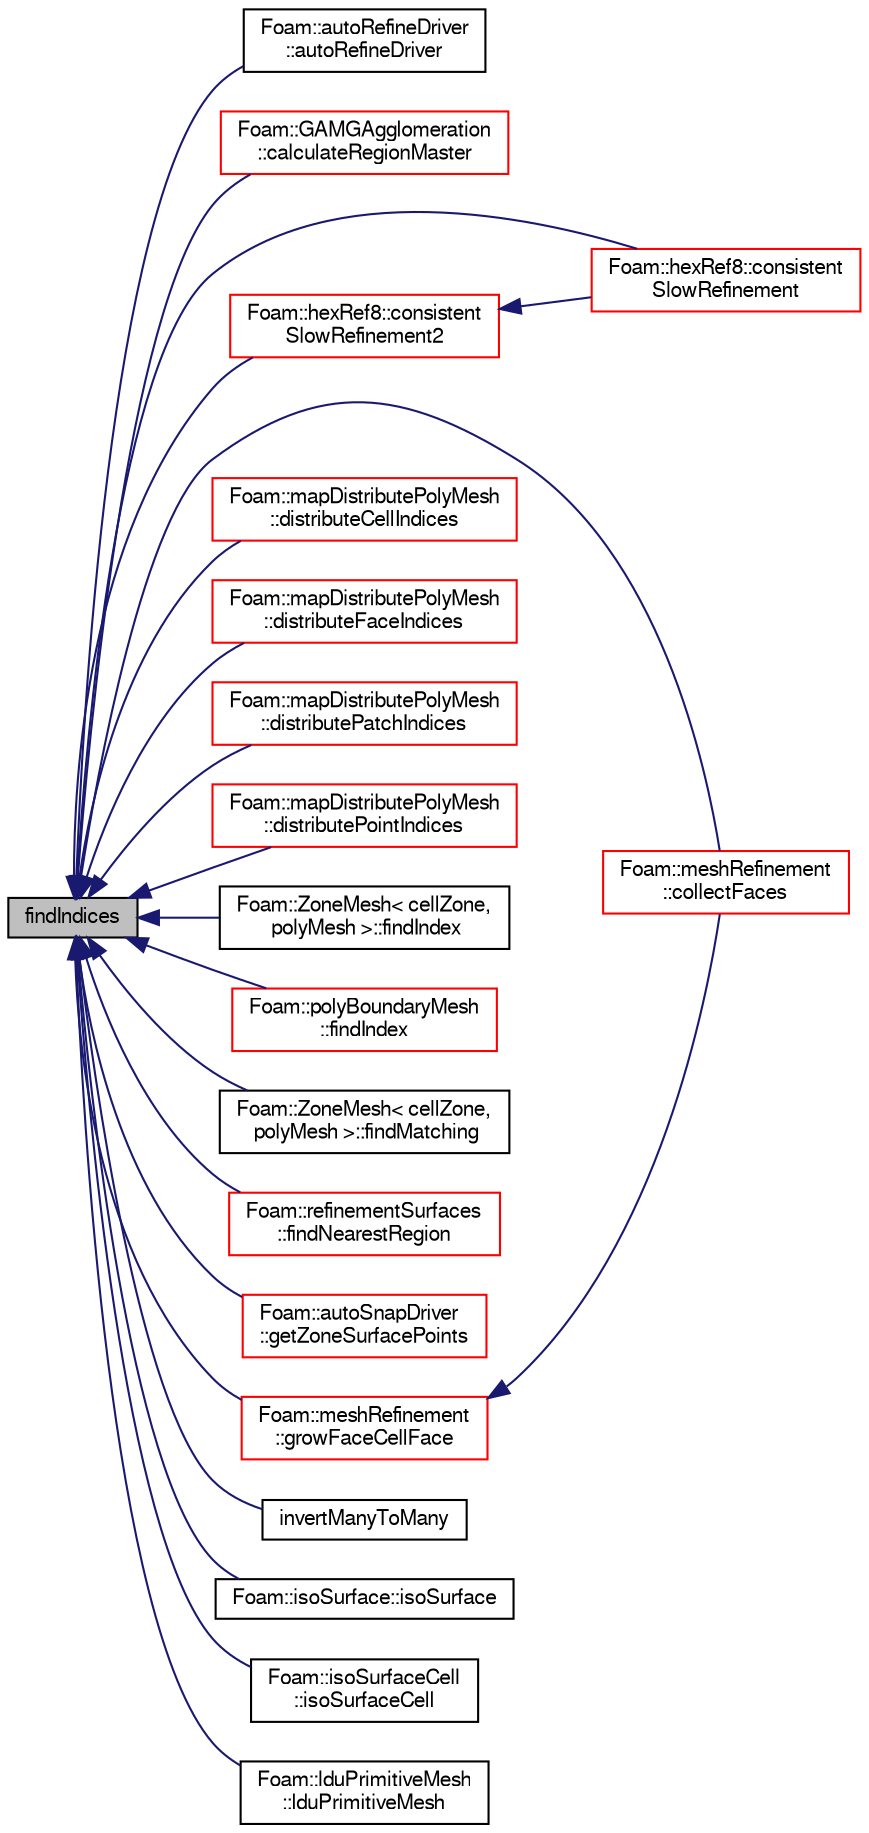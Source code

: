 digraph "findIndices"
{
  bgcolor="transparent";
  edge [fontname="FreeSans",fontsize="10",labelfontname="FreeSans",labelfontsize="10"];
  node [fontname="FreeSans",fontsize="10",shape=record];
  rankdir="LR";
  Node11318 [label="findIndices",height=0.2,width=0.4,color="black", fillcolor="grey75", style="filled", fontcolor="black"];
  Node11318 -> Node11319 [dir="back",color="midnightblue",fontsize="10",style="solid",fontname="FreeSans"];
  Node11319 [label="Foam::autoRefineDriver\l::autoRefineDriver",height=0.2,width=0.4,color="black",URL="$a24618.html#af542d9b25af177ac01de22c65266603e",tooltip="Construct from components. "];
  Node11318 -> Node11320 [dir="back",color="midnightblue",fontsize="10",style="solid",fontname="FreeSans"];
  Node11320 [label="Foam::GAMGAgglomeration\l::calculateRegionMaster",height=0.2,width=0.4,color="red",URL="$a26970.html#aed73fab74ec6a279e5d5c65139199b42",tooltip="Given fine to coarse processor map determine: "];
  Node11318 -> Node11327 [dir="back",color="midnightblue",fontsize="10",style="solid",fontname="FreeSans"];
  Node11327 [label="Foam::meshRefinement\l::collectFaces",height=0.2,width=0.4,color="red",URL="$a24662.html#aa20a067cc4a1b5ecab356368e05fed0c"];
  Node11318 -> Node11332 [dir="back",color="midnightblue",fontsize="10",style="solid",fontname="FreeSans"];
  Node11332 [label="Foam::hexRef8::consistent\lSlowRefinement",height=0.2,width=0.4,color="red",URL="$a21654.html#a11f117689e45448afaf2192041730bc8",tooltip="Like consistentRefinement but slower: "];
  Node11318 -> Node11336 [dir="back",color="midnightblue",fontsize="10",style="solid",fontname="FreeSans"];
  Node11336 [label="Foam::hexRef8::consistent\lSlowRefinement2",height=0.2,width=0.4,color="red",URL="$a21654.html#aeb8716163dcd0280ef71a13d2f7814a8",tooltip="Like consistentSlowRefinement but uses different meshWave. "];
  Node11336 -> Node11332 [dir="back",color="midnightblue",fontsize="10",style="solid",fontname="FreeSans"];
  Node11318 -> Node11337 [dir="back",color="midnightblue",fontsize="10",style="solid",fontname="FreeSans"];
  Node11337 [label="Foam::mapDistributePolyMesh\l::distributeCellIndices",height=0.2,width=0.4,color="red",URL="$a27378.html#a715a8e3de94f0bcae1de8f42118428e0"];
  Node11318 -> Node11340 [dir="back",color="midnightblue",fontsize="10",style="solid",fontname="FreeSans"];
  Node11340 [label="Foam::mapDistributePolyMesh\l::distributeFaceIndices",height=0.2,width=0.4,color="red",URL="$a27378.html#a6b83f64ffd3be1329bee633cdbb13e2d"];
  Node11318 -> Node11339 [dir="back",color="midnightblue",fontsize="10",style="solid",fontname="FreeSans"];
  Node11339 [label="Foam::mapDistributePolyMesh\l::distributePatchIndices",height=0.2,width=0.4,color="red",URL="$a27378.html#a095e263042ffb444d13bfbd9fbd0f078"];
  Node11318 -> Node11341 [dir="back",color="midnightblue",fontsize="10",style="solid",fontname="FreeSans"];
  Node11341 [label="Foam::mapDistributePolyMesh\l::distributePointIndices",height=0.2,width=0.4,color="red",URL="$a27378.html#a50e53319ea580234405e13224d2caef1",tooltip="distribute list of point/face/cell/patch indices. "];
  Node11318 -> Node11342 [dir="back",color="midnightblue",fontsize="10",style="solid",fontname="FreeSans"];
  Node11342 [label="Foam::ZoneMesh\< cellZone,\l polyMesh \>::findIndex",height=0.2,width=0.4,color="black",URL="$a27522.html#a49bc032e1976b4c0ae1f82fb4ddf8679",tooltip="Return zone index for the first match, return -1 if not found. "];
  Node11318 -> Node11343 [dir="back",color="midnightblue",fontsize="10",style="solid",fontname="FreeSans"];
  Node11343 [label="Foam::polyBoundaryMesh\l::findIndex",height=0.2,width=0.4,color="red",URL="$a27402.html#a49bc032e1976b4c0ae1f82fb4ddf8679",tooltip="Return patch index for the first match, return -1 if not found. "];
  Node11318 -> Node11434 [dir="back",color="midnightblue",fontsize="10",style="solid",fontname="FreeSans"];
  Node11434 [label="Foam::ZoneMesh\< cellZone,\l polyMesh \>::findMatching",height=0.2,width=0.4,color="black",URL="$a27522.html#a78d29774632ac7b943f0534ce12b991f",tooltip="Mark cells that match the zone specification. "];
  Node11318 -> Node11435 [dir="back",color="midnightblue",fontsize="10",style="solid",fontname="FreeSans"];
  Node11435 [label="Foam::refinementSurfaces\l::findNearestRegion",height=0.2,width=0.4,color="red",URL="$a24686.html#a80e23a2f389ab4ce2d741d30fa067985",tooltip="Find nearest point on surfaces. Return surface and region on. "];
  Node11318 -> Node11439 [dir="back",color="midnightblue",fontsize="10",style="solid",fontname="FreeSans"];
  Node11439 [label="Foam::autoSnapDriver\l::getZoneSurfacePoints",height=0.2,width=0.4,color="red",URL="$a24622.html#a9b0617c77e1e71c70428238e6246484e",tooltip="Get points both on patch and facezone. "];
  Node11318 -> Node11452 [dir="back",color="midnightblue",fontsize="10",style="solid",fontname="FreeSans"];
  Node11452 [label="Foam::meshRefinement\l::growFaceCellFace",height=0.2,width=0.4,color="red",URL="$a24662.html#addad8a30136df5abece92c0d79da1ebd"];
  Node11452 -> Node11327 [dir="back",color="midnightblue",fontsize="10",style="solid",fontname="FreeSans"];
  Node11318 -> Node11453 [dir="back",color="midnightblue",fontsize="10",style="solid",fontname="FreeSans"];
  Node11453 [label="invertManyToMany",height=0.2,width=0.4,color="black",URL="$a21124.html#a60361d3b41d646c75759253d819ea911"];
  Node11318 -> Node11454 [dir="back",color="midnightblue",fontsize="10",style="solid",fontname="FreeSans"];
  Node11454 [label="Foam::isoSurface::isoSurface",height=0.2,width=0.4,color="black",URL="$a29346.html#a2d3f6322d0523951b389b2245851396f",tooltip="Construct from cell values and point values. Uses boundaryField. "];
  Node11318 -> Node11455 [dir="back",color="midnightblue",fontsize="10",style="solid",fontname="FreeSans"];
  Node11455 [label="Foam::isoSurfaceCell\l::isoSurfaceCell",height=0.2,width=0.4,color="black",URL="$a29350.html#a493a4ed208fd259e349c3f01290ccccc",tooltip="Construct from dictionary. "];
  Node11318 -> Node11456 [dir="back",color="midnightblue",fontsize="10",style="solid",fontname="FreeSans"];
  Node11456 [label="Foam::lduPrimitiveMesh\l::lduPrimitiveMesh",height=0.2,width=0.4,color="black",URL="$a27134.html#aeae1eb8af27cafdc116980dd48968d19",tooltip="Construct by combining multiple meshes. The meshes come from. "];
}
